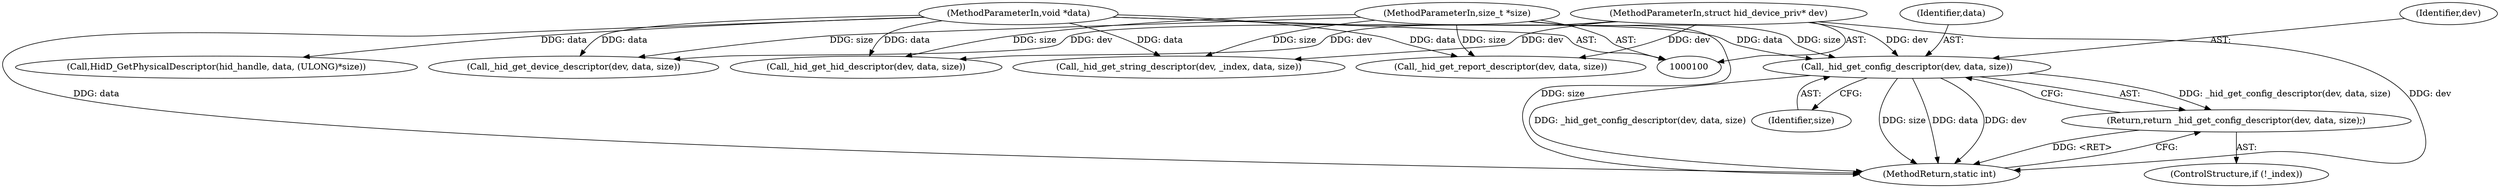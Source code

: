 digraph "1_Chrome_ac149a8d4371c0e01e0934fdd57b09e86f96b5b9_1@pointer" {
"1000127" [label="(Call,_hid_get_config_descriptor(dev, data, size))"];
"1000101" [label="(MethodParameterIn,struct hid_device_priv* dev)"];
"1000106" [label="(MethodParameterIn,void *data)"];
"1000107" [label="(MethodParameterIn,size_t *size)"];
"1000126" [label="(Return,return _hid_get_config_descriptor(dev, data, size);)"];
"1000127" [label="(Call,_hid_get_config_descriptor(dev, data, size))"];
"1000107" [label="(MethodParameterIn,size_t *size)"];
"1000129" [label="(Identifier,data)"];
"1000101" [label="(MethodParameterIn,struct hid_device_priv* dev)"];
"1000149" [label="(Call,_hid_get_hid_descriptor(dev, data, size))"];
"1000172" [label="(Call,HidD_GetPhysicalDescriptor(hid_handle, data, (ULONG)*size))"];
"1000162" [label="(Call,_hid_get_report_descriptor(dev, data, size))"];
"1000130" [label="(Identifier,size)"];
"1000128" [label="(Identifier,dev)"];
"1000187" [label="(MethodReturn,static int)"];
"1000126" [label="(Return,return _hid_get_config_descriptor(dev, data, size);)"];
"1000123" [label="(ControlStructure,if (!_index))"];
"1000116" [label="(Call,_hid_get_device_descriptor(dev, data, size))"];
"1000106" [label="(MethodParameterIn,void *data)"];
"1000137" [label="(Call,_hid_get_string_descriptor(dev, _index, data, size))"];
"1000127" -> "1000126"  [label="AST: "];
"1000127" -> "1000130"  [label="CFG: "];
"1000128" -> "1000127"  [label="AST: "];
"1000129" -> "1000127"  [label="AST: "];
"1000130" -> "1000127"  [label="AST: "];
"1000126" -> "1000127"  [label="CFG: "];
"1000127" -> "1000187"  [label="DDG: _hid_get_config_descriptor(dev, data, size)"];
"1000127" -> "1000187"  [label="DDG: size"];
"1000127" -> "1000187"  [label="DDG: data"];
"1000127" -> "1000187"  [label="DDG: dev"];
"1000127" -> "1000126"  [label="DDG: _hid_get_config_descriptor(dev, data, size)"];
"1000101" -> "1000127"  [label="DDG: dev"];
"1000106" -> "1000127"  [label="DDG: data"];
"1000107" -> "1000127"  [label="DDG: size"];
"1000101" -> "1000100"  [label="AST: "];
"1000101" -> "1000187"  [label="DDG: dev"];
"1000101" -> "1000116"  [label="DDG: dev"];
"1000101" -> "1000137"  [label="DDG: dev"];
"1000101" -> "1000149"  [label="DDG: dev"];
"1000101" -> "1000162"  [label="DDG: dev"];
"1000106" -> "1000100"  [label="AST: "];
"1000106" -> "1000187"  [label="DDG: data"];
"1000106" -> "1000116"  [label="DDG: data"];
"1000106" -> "1000137"  [label="DDG: data"];
"1000106" -> "1000149"  [label="DDG: data"];
"1000106" -> "1000162"  [label="DDG: data"];
"1000106" -> "1000172"  [label="DDG: data"];
"1000107" -> "1000100"  [label="AST: "];
"1000107" -> "1000187"  [label="DDG: size"];
"1000107" -> "1000116"  [label="DDG: size"];
"1000107" -> "1000137"  [label="DDG: size"];
"1000107" -> "1000149"  [label="DDG: size"];
"1000107" -> "1000162"  [label="DDG: size"];
"1000126" -> "1000123"  [label="AST: "];
"1000187" -> "1000126"  [label="CFG: "];
"1000126" -> "1000187"  [label="DDG: <RET>"];
}
